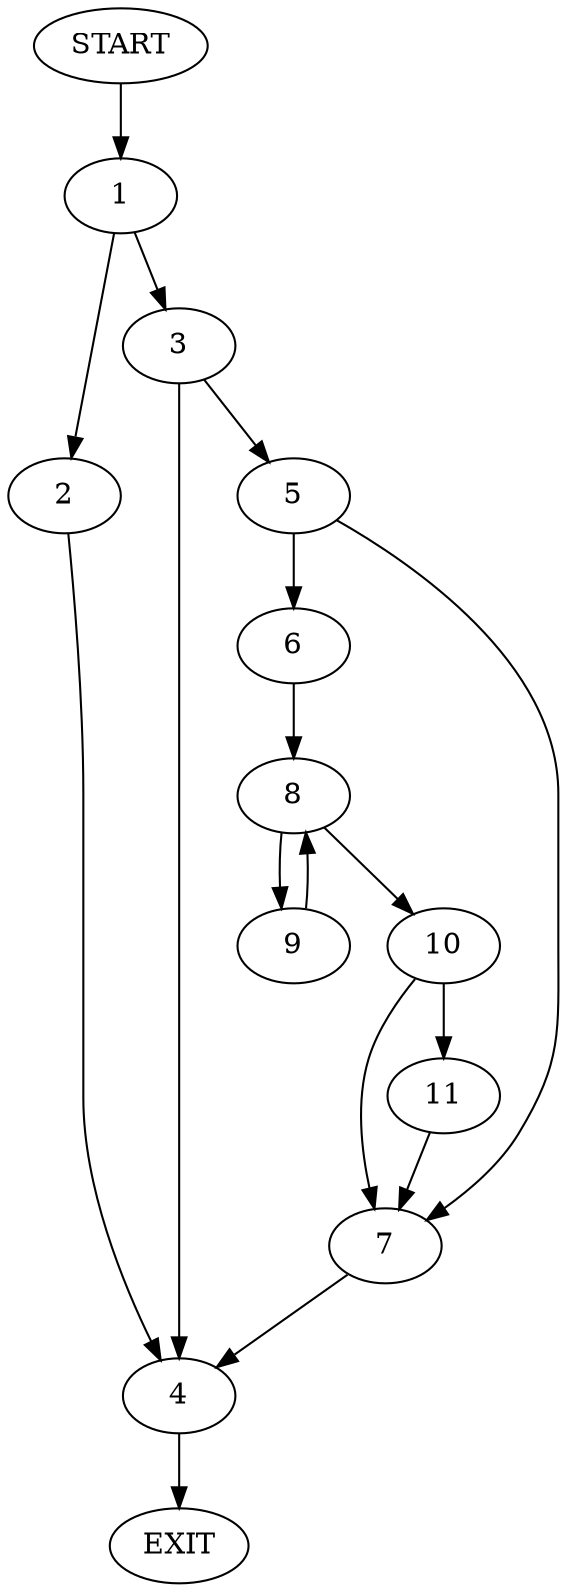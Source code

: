 digraph {
0 [label="START"]
12 [label="EXIT"]
0 -> 1
1 -> 2
1 -> 3
3 -> 4
3 -> 5
2 -> 4
4 -> 12
5 -> 6
5 -> 7
6 -> 8
7 -> 4
8 -> 9
8 -> 10
10 -> 7
10 -> 11
9 -> 8
11 -> 7
}
